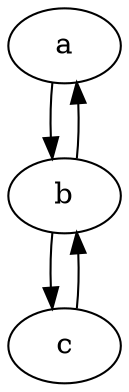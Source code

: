 digraph G {
    "a" [type=P, alive=n];
    "b" [type=B, alive=n];
    "c" [type=C, alive=n];
    "a" -> "b";
    "b" -> "a";
    "b" -> "c";
    "c" -> "b";
}
